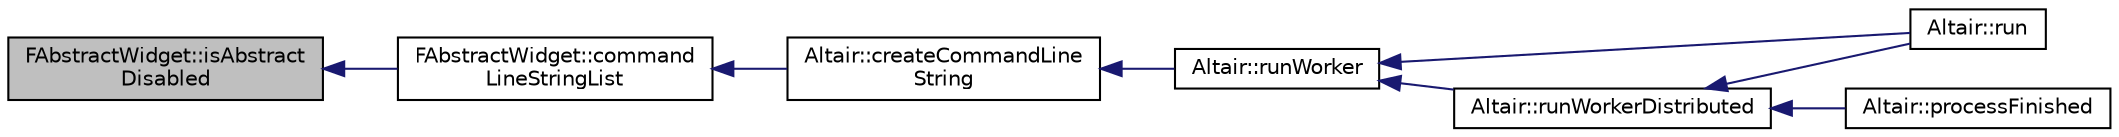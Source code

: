 digraph "FAbstractWidget::isAbstractDisabled"
{
 // INTERACTIVE_SVG=YES
  edge [fontname="Helvetica",fontsize="10",labelfontname="Helvetica",labelfontsize="10"];
  node [fontname="Helvetica",fontsize="10",shape=record];
  rankdir="LR";
  Node56 [label="FAbstractWidget::isAbstract\lDisabled",height=0.2,width=0.4,color="black", fillcolor="grey75", style="filled", fontcolor="black"];
  Node56 -> Node57 [dir="back",color="midnightblue",fontsize="10",style="solid",fontname="Helvetica"];
  Node57 [label="FAbstractWidget::command\lLineStringList",height=0.2,width=0.4,color="black", fillcolor="white", style="filled",URL="$class_f_abstract_widget.html#a5c45eef47bfac1603a3cce654c96c66b"];
  Node57 -> Node58 [dir="back",color="midnightblue",fontsize="10",style="solid",fontname="Helvetica"];
  Node58 [label="Altair::createCommandLine\lString",height=0.2,width=0.4,color="black", fillcolor="white", style="filled",URL="$class_altair.html#a40c0d298ef581a802c2b063df08a17a0",tooltip="Génère la ligne de commande à partir des chemins des fichiers de paye. "];
  Node58 -> Node59 [dir="back",color="midnightblue",fontsize="10",style="solid",fontname="Helvetica"];
  Node59 [label="Altair::runWorker",height=0.2,width=0.4,color="black", fillcolor="white", style="filled",URL="$class_altair.html#a08b5e402c9a694af09110afe33219080",tooltip="Construction de la ligne de commande pour des bases de paye dans un répertoire donné ..."];
  Node59 -> Node60 [dir="back",color="midnightblue",fontsize="10",style="solid",fontname="Helvetica"];
  Node60 [label="Altair::run",height=0.2,width=0.4,color="black", fillcolor="white", style="filled",URL="$class_altair.html#a7d10f8ecf4097577885172afb6c2e9c6",tooltip="Lance l&#39;exécution de l&#39;application en ligne de commande lhx. "];
  Node59 -> Node61 [dir="back",color="midnightblue",fontsize="10",style="solid",fontname="Helvetica"];
  Node61 [label="Altair::runWorkerDistributed",height=0.2,width=0.4,color="black", fillcolor="white", style="filled",URL="$class_altair.html#ae04f2a5771d47bbe2e0cc3a11b72d6bf",tooltip="Parcourt le répertoire en cours du mode distributif, un à chaque appel Exporte l&#39;identification dans ..."];
  Node61 -> Node62 [dir="back",color="midnightblue",fontsize="10",style="solid",fontname="Helvetica"];
  Node62 [label="Altair::processFinished",height=0.2,width=0.4,color="black", fillcolor="white", style="filled",URL="$class_altair.html#a16b8035c4383a789cd00b687fb105fe9",tooltip="Traitement de la fin de l&#39;exécution de lhx. "];
  Node61 -> Node60 [dir="back",color="midnightblue",fontsize="10",style="solid",fontname="Helvetica"];
}
